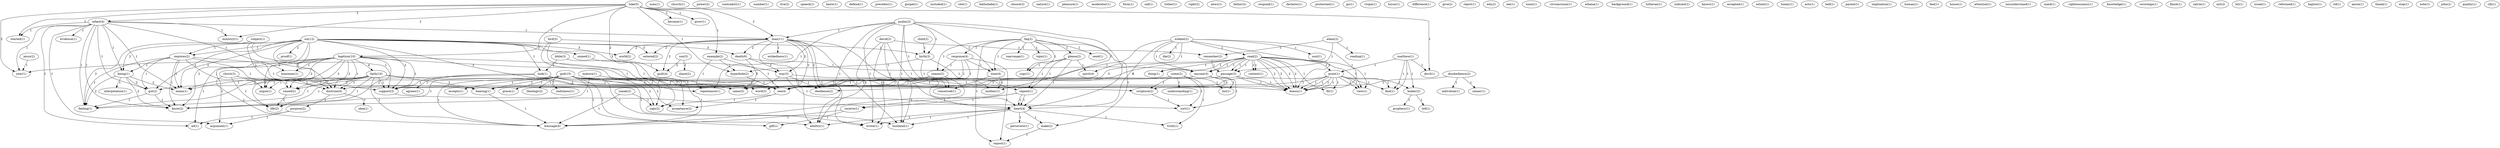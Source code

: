 digraph G {
  luke [ label="luke(5)" ];
  example [ label="example(2)" ];
  infant [ label="infant(4)" ];
  started [ label="started(1)" ];
  ministry [ label="ministry(1)" ];
  devil [ label="devil(1)" ];
  man [ label="man(11)" ];
  baptism [ label="baptism(10)" ];
  become [ label="become(1)" ];
  grow [ label="grow(1)" ];
  hyperbole [ label="hyperbole(2)" ];
  year [ label="year(1)" ];
  see [ label="see(4)" ];
  uses [ label="uses(1)" ];
  church [ label="church(1)" ];
  repentance [ label="repentance(1)" ];
  faq [ label="faq(2)" ];
  topic [ label="topic(1)" ];
  response [ label="response(4)" ];
  send [ label="send(1)" ];
  please [ label="please(2)" ];
  comes [ label="comes(2)" ];
  time [ label="time(4)" ];
  copy [ label="copy(1)" ];
  rearrange [ label="rearrange(1)" ];
  make [ label="make(2)" ];
  repost [ label="repost(1)" ];
  power [ label="power(2)" ];
  contradict [ label="contradict(1)" ];
  number [ label="number(1)" ];
  live [ label="live(2)" ];
  speech [ label="speech(1)" ];
  knew [ label="knew(1)" ];
  defend [ label="defend(1)" ];
  precedes [ label="precedes(1)" ];
  gospel [ label="gospel(1)" ];
  included [ label="included(1)" ];
  cite [ label="cite(1)" ];
  bathsheba [ label="bathsheba(1)" ];
  evidence [ label="evidence(1)" ];
  being [ label="being(1)" ];
  gut [ label="gut(2)" ];
  hominem [ label="hominem(1)" ];
  know [ label="know(2)" ];
  feeling [ label="feeling(1)" ];
  ad [ label="ad(1)" ];
  mean [ label="mean(1)" ];
  argument [ label="argument(1)" ];
  word [ label="word(3)" ];
  hearing [ label="hearing(1)" ];
  choose [ label="choose(3)" ];
  nature [ label="nature(1)" ];
  point [ label="point(1)" ];
  fit [ label="fit(1)" ];
  leader [ label="leader(2)" ];
  view [ label="view(1)" ];
  doesn [ label="doesn(1)" ];
  doesn [ label="doesn(1)" ];
  find [ label="find(1)" ];
  pleasure [ label="pleasure(1)" ];
  moderator [ label="moderator(1)" ];
  subject [ label="subject(1)" ];
  requires [ label="requires(2)" ];
  doctrine [ label="doctrine(4)" ];
  support [ label="support(3)" ];
  form [ label="form(1)" ];
  look [ label="look(4)" ];
  agrees [ label="agrees(1)" ];
  scripture [ label="scripture(2)" ];
  call [ label="call(1)" ];
  read [ label="read(1)" ];
  point [ label="point(1)" ];
  context [ label="context(1)" ];
  anyone [ label="anyone(3)" ];
  thing [ label="thing(1)" ];
  passage [ label="passage(3)" ];
  luther [ label="luther(1)" ];
  right [ label="right(2)" ];
  news [ label="news(1)" ];
  father [ label="father(2)" ];
  respond [ label="respond(1)" ];
  declares [ label="declares(1)" ];
  protestant [ label="protestant(1)" ];
  go [ label="go(1)" ];
  sin [ label="sin(12)" ];
  sinned [ label="sinned(1)" ];
  entered [ label="entered(2)" ];
  death [ label="death(6)" ];
  way [ label="way(3)" ];
  proof [ label="proof(1)" ];
  came [ label="came(3)" ];
  argue [ label="argue(1)" ];
  world [ label="world(2)" ];
  look [ label="look(1)" ];
  ezekiel [ label="ezekiel(1)" ];
  soul [ label="soul(1)" ];
  spirit [ label="spirit(4)" ];
  read [ label="read(2)" ];
  heart [ label="heart(4)" ];
  die [ label="die(2)" ];
  matthew [ label="matthew(1)" ];
  virgin [ label="virgin(1)" ];
  psalm [ label="psalm(3)" ];
  birth [ label="birth(3)" ];
  adultry [ label="adultry(1)" ];
  husband [ label="husband(1)" ];
  conceived [ label="conceived(1)" ];
  wrote [ label="wrote(1)" ];
  mother [ label="mother(1)" ];
  bryce [ label="bryce(1)" ];
  difference [ label="difference(1)" ];
  give [ label="give(2)" ];
  reject [ label="reject(1)" ];
  prophecy [ label="prophecy(1)" ];
  tell [ label="tell(1)" ];
  repent [ label="repent(2)" ];
  repent [ label="repent(1)" ];
  edu [ label="edu(2)" ];
  receive [ label="receive(1)" ];
  son [ label="son(3)" ];
  guilt [ label="guilt(4)" ];
  share [ label="share(2)" ];
  eat [ label="eat(1)" ];
  wasn [ label="wasn(1)" ];
  message [ label="message(4)" ];
  child [ label="child(2)" ];
  disobedience [ label="disobedience(2)" ];
  obedience [ label="obedience(2)" ];
  individual [ label="individual(1)" ];
  sinner [ label="sinner(1)" ];
  interpetation [ label="interpetation(1)" ];
  circumcision [ label="circumcision(1)" ];
  athena [ label="athena(1)" ];
  wickedness [ label="wickedness(1)" ];
  background [ label="background(1)" ];
  lutheran [ label="lutheran(1)" ];
  indicate [ label="indicate(1)" ];
  come [ label="come(2)" ];
  understanding [ label="understanding(1)" ];
  truth [ label="truth(1)" ];
  sort [ label="sort(1)" ];
  list [ label="list(1)" ];
  knows [ label="knows(1)" ];
  accepted [ label="accepted(1)" ];
  extent [ label="extent(1)" ];
  honey [ label="honey(1)" ];
  mature [ label="mature(1)" ];
  faith [ label="faith(10)" ];
  raised [ label="raised(2)" ];
  acceptance [ label="acceptance(2)" ];
  life [ label="life(2)" ];
  sign [ label="sign(2)" ];
  bible [ label="bible(3)" ];
  acts [ label="acts(1)" ];
  david [ label="david(2)" ];
  remember [ label="remember(2)" ];
  gift [ label="gift(1)" ];
  hell [ label="hell(1)" ];
  persevere [ label="persevere(1)" ];
  parent [ label="parent(1)" ];
  idea [ label="idea(1)" ];
  purpose [ label="purpose(2)" ];
  implication [ label="implication(1)" ];
  human [ label="human(1)" ];
  feel [ label="feel(1)" ];
  house [ label="house(1)" ];
  attention [ label="attention(1)" ];
  lord [ label="lord(3)" ];
  god [ label="god(15)" ];
  grace [ label="grace(1)" ];
  theology [ label="theology(2)" ];
  sinfulness [ label="sinfulness(1)" ];
  accepts [ label="accepts(1)" ];
  misunderstand [ label="misunderstand(1)" ];
  mark [ label="mark(1)" ];
  righteousness [ label="righteousness(1)" ];
  knowledge [ label="knowledge(1)" ];
  christ [ label="christ(3)" ];
  sovereign [ label="sovereign(1)" ];
  finish [ label="finish(1)" ];
  calvin [ label="calvin(1)" ];
  mit [ label="mit(2)" ];
  bit [ label="bit(1)" ];
  israel [ label="israel(1)" ];
  adam [ label="adam(2)" ];
  reading [ label="reading(1)" ];
  reformed [ label="reformed(1)" ];
  baptist [ label="baptist(1)" ];
  rid [ label="rid(1)" ];
  aaron [ label="aaron(1)" ];
  isaiah [ label="isaiah(2)" ];
  thank [ label="thank(1)" ];
  jesus [ label="jesus(4)" ];
  stop [ label="stop(1)" ];
  note [ label="note(1)" ];
  jesus [ label="jesus(2)" ];
  matthew [ label="matthew(1)" ];
  john [ label="john(2)" ];
  quality [ label="quality(1)" ];
  clh [ label="clh(1)" ];
  ezekiel [ label="ezekiel(2)" ];
  luke -> example [ label="1" ];
  luke -> infant [ label="2" ];
  luke -> started [ label="2" ];
  luke -> ministry [ label="2" ];
  luke -> devil [ label="1" ];
  luke -> man [ label="2" ];
  luke -> baptism [ label="2" ];
  luke -> become [ label="1" ];
  luke -> grow [ label="1" ];
  luke -> hyperbole [ label="1" ];
  luke -> year [ label="2" ];
  luke -> see [ label="2" ];
  example -> hyperbole [ label="1" ];
  example -> repentance [ label="1" ];
  example -> see [ label="1" ];
  faq -> topic [ label="1" ];
  faq -> response [ label="1" ];
  faq -> send [ label="1" ];
  faq -> please [ label="1" ];
  faq -> comes [ label="1" ];
  faq -> time [ label="1" ];
  faq -> copy [ label="1" ];
  faq -> rearrange [ label="1" ];
  faq -> make [ label="1" ];
  faq -> repost [ label="1" ];
  infant -> started [ label="1" ];
  infant -> ministry [ label="1" ];
  infant -> evidence [ label="1" ];
  infant -> being [ label="1" ];
  infant -> gut [ label="1" ];
  infant -> man [ label="1" ];
  infant -> hominem [ label="1" ];
  infant -> know [ label="1" ];
  infant -> feeling [ label="1" ];
  infant -> ad [ label="1" ];
  infant -> mean [ label="1" ];
  infant -> year [ label="1" ];
  infant -> argument [ label="1" ];
  response -> comes [ label="1" ];
  response -> time [ label="1" ];
  response -> word [ label="1" ];
  response -> hearing [ label="1" ];
  response -> repost [ label="1" ];
  point -> fit [ label="1" ];
  point -> leader [ label="1" ];
  point -> view [ label="1" ];
  point -> doesn [ label="1" ];
  point -> doesn [ label="1" ];
  point -> find [ label="1" ];
  point -> see [ label="1" ];
  subject -> requires [ label="1" ];
  subject -> doctrine [ label="1" ];
  subject -> support [ label="1" ];
  look -> gut [ label="1" ];
  look -> agrees [ label="1" ];
  look -> support [ label="1" ];
  look -> scripture [ label="1" ];
  look -> see [ label="1" ];
  read -> fit [ label="1" ];
  read -> point [ label="1" ];
  read -> context [ label="1" ];
  read -> anyone [ label="1" ];
  read -> thing [ label="1" ];
  read -> view [ label="1" ];
  read -> passage [ label="1" ];
  read -> doesn [ label="2" ];
  read -> doesn [ label="2" ];
  read -> see [ label="3" ];
  sin -> requires [ label="1" ];
  sin -> being [ label="2" ];
  sin -> gut [ label="2" ];
  sin -> sinned [ label="3" ];
  sin -> entered [ label="3" ];
  sin -> death [ label="3" ];
  sin -> way [ label="3" ];
  sin -> proof [ label="2" ];
  sin -> doctrine [ label="2" ];
  sin -> support [ label="2" ];
  sin -> know [ label="2" ];
  sin -> came [ label="3" ];
  sin -> feeling [ label="2" ];
  sin -> argue [ label="2" ];
  sin -> mean [ label="2" ];
  sin -> world [ label="3" ];
  sin -> look [ label="1" ];
  ezekiel -> soul [ label="1" ];
  ezekiel -> spirit [ label="1" ];
  ezekiel -> read [ label="1" ];
  ezekiel -> heart [ label="1" ];
  ezekiel -> anyone [ label="1" ];
  ezekiel -> die [ label="1" ];
  ezekiel -> doesn [ label="1" ];
  ezekiel -> doesn [ label="1" ];
  ezekiel -> see [ label="1" ];
  matthew -> leader [ label="1" ];
  matthew -> point [ label="1" ];
  matthew -> devil [ label="1" ];
  matthew -> find [ label="1" ];
  requires -> being [ label="1" ];
  requires -> gut [ label="1" ];
  requires -> doctrine [ label="1" ];
  requires -> support [ label="1" ];
  requires -> know [ label="1" ];
  requires -> feeling [ label="1" ];
  requires -> argue [ label="1" ];
  requires -> mean [ label="1" ];
  psalm -> man [ label="1" ];
  psalm -> time [ label="1" ];
  psalm -> heart [ label="1" ];
  psalm -> birth [ label="1" ];
  psalm -> adultry [ label="1" ];
  psalm -> husband [ label="1" ];
  psalm -> conceived [ label="1" ];
  psalm -> wrote [ label="1" ];
  psalm -> repentance [ label="1" ];
  psalm -> mother [ label="1" ];
  leader -> prophecy [ label="1" ];
  leader -> tell [ label="1" ];
  please -> spirit [ label="1" ];
  please -> repent [ label="1" ];
  please -> repent [ label="1" ];
  please -> heart [ label="1" ];
  please -> copy [ label="1" ];
  repent -> receive [ label="1" ];
  repent -> heart [ label="1" ];
  son -> guilt [ label="2" ];
  son -> share [ label="2" ];
  point -> view [ label="1" ];
  point -> doesn [ label="1" ];
  point -> doesn [ label="1" ];
  point -> find [ label="1" ];
  point -> see [ label="1" ];
  comes -> word [ label="1" ];
  comes -> hearing [ label="1" ];
  comes -> message [ label="1" ];
  child -> birth [ label="1" ];
  disobedience -> obedience [ label="1" ];
  disobedience -> individual [ label="1" ];
  disobedience -> sinner [ label="1" ];
  being -> gut [ label="2" ];
  being -> interpetation [ label="1" ];
  being -> know [ label="2" ];
  being -> feeling [ label="2" ];
  being -> mean [ label="2" ];
  gut -> know [ label="1" ];
  gut -> feeling [ label="1" ];
  sinned -> guilt [ label="1" ];
  man -> guilt [ label="2" ];
  man -> entered [ label="2" ];
  man -> death [ label="2" ];
  man -> way [ label="2" ];
  man -> heart [ label="1" ];
  man -> obedience [ label="2" ];
  man -> came [ label="2" ];
  man -> wickedness [ label="1" ];
  man -> adultry [ label="1" ];
  man -> husband [ label="1" ];
  man -> world [ label="2" ];
  man -> wrote [ label="1" ];
  come -> understanding [ label="1" ];
  come -> doctrine [ label="1" ];
  come -> support [ label="1" ];
  come -> scripture [ label="1" ];
  come -> truth [ label="1" ];
  come -> sort [ label="1" ];
  come -> list [ label="1" ];
  death -> way [ label="3" ];
  death -> anyone [ label="1" ];
  death -> came [ label="5" ];
  read -> context [ label="1" ];
  read -> anyone [ label="1" ];
  read -> thing [ label="1" ];
  read -> view [ label="1" ];
  read -> passage [ label="1" ];
  read -> doesn [ label="2" ];
  read -> doesn [ label="2" ];
  read -> see [ label="3" ];
  mature -> word [ label="1" ];
  mature -> know [ label="1" ];
  baptism -> faith [ label="4" ];
  baptism -> hominem [ label="1" ];
  baptism -> doctrine [ label="1" ];
  baptism -> support [ label="1" ];
  baptism -> know [ label="2" ];
  baptism -> feeling [ label="2" ];
  baptism -> ad [ label="1" ];
  baptism -> argue [ label="2" ];
  baptism -> raised [ label="2" ];
  baptism -> mean [ label="2" ];
  baptism -> year [ label="1" ];
  baptism -> argument [ label="1" ];
  baptism -> acceptance [ label="1" ];
  baptism -> life [ label="2" ];
  baptism -> sign [ label="1" ];
  faith -> word [ label="2" ];
  faith -> doctrine [ label="1" ];
  faith -> support [ label="1" ];
  faith -> know [ label="1" ];
  faith -> feeling [ label="1" ];
  faith -> argue [ label="1" ];
  faith -> raised [ label="1" ];
  faith -> mean [ label="1" ];
  faith -> hearing [ label="2" ];
  faith -> message [ label="2" ];
  faith -> life [ label="1" ];
  way -> repent [ label="1" ];
  way -> heart [ label="1" ];
  way -> obedience [ label="1" ];
  way -> came [ label="1" ];
  bible -> look [ label="2" ];
  bible -> see [ label="1" ];
  repent -> receive [ label="1" ];
  repent -> heart [ label="1" ];
  time -> conceived [ label="1" ];
  time -> mother [ label="1" ];
  david -> heart [ label="1" ];
  david -> adultry [ label="1" ];
  david -> remember [ label="1" ];
  david -> husband [ label="1" ];
  david -> wrote [ label="1" ];
  receive -> gift [ label="1" ];
  receive -> message [ label="1" ];
  heart -> persevere [ label="1" ];
  heart -> truth [ label="1" ];
  heart -> adultry [ label="1" ];
  heart -> make [ label="1" ];
  heart -> husband [ label="1" ];
  heart -> wrote [ label="1" ];
  anyone -> doctrine [ label="1" ];
  anyone -> support [ label="1" ];
  anyone -> scripture [ label="1" ];
  anyone -> sort [ label="1" ];
  anyone -> list [ label="1" ];
  doctrine -> idea [ label="1" ];
  doctrine -> purpose [ label="1" ];
  lord -> birth [ label="1" ];
  lord -> message [ label="1" ];
  lord -> sign [ label="1" ];
  god -> gift [ label="1" ];
  god -> grace [ label="1" ];
  god -> raised [ label="2" ];
  god -> theology [ label="1" ];
  god -> adultry [ label="1" ];
  god -> sinfulness [ label="1" ];
  god -> husband [ label="1" ];
  god -> doesn [ label="1" ];
  god -> wrote [ label="1" ];
  god -> doesn [ label="1" ];
  god -> hearing [ label="1" ];
  god -> repentance [ label="1" ];
  god -> message [ label="1" ];
  god -> accepts [ label="1" ];
  god -> see [ label="3" ];
  god -> acceptance [ label="2" ];
  god -> life [ label="1" ];
  god -> sign [ label="2" ];
  support -> sort [ label="1" ];
  scripture -> sort [ label="1" ];
  christ -> raised [ label="2" ];
  christ -> hearing [ label="1" ];
  christ -> message [ label="1" ];
  christ -> life [ label="1" ];
  purpose -> ad [ label="1" ];
  purpose -> argument [ label="1" ];
  birth -> hyperbole [ label="1" ];
  birth -> conceived [ label="1" ];
  birth -> mother [ label="1" ];
  adam -> reading [ label="1" ];
  adam -> remember [ label="1" ];
  adam -> passage [ label="1" ];
  raised -> life [ label="2" ];
  make -> repost [ label="1" ];
  remember -> passage [ label="1" ];
  passage -> doesn [ label="1" ];
  passage -> doesn [ label="1" ];
  passage -> see [ label="1" ];
  isaiah -> message [ label="1" ];
  isaiah -> sign [ label="1" ];
  hyperbole -> see [ label="1" ];
  jesus -> year [ label="1" ];
  hearing -> message [ label="1" ];
  look -> see [ label="1" ];
  matthew -> find [ label="1" ];
  see -> acceptance [ label="1" ];
  see -> sign [ label="1" ];
}
